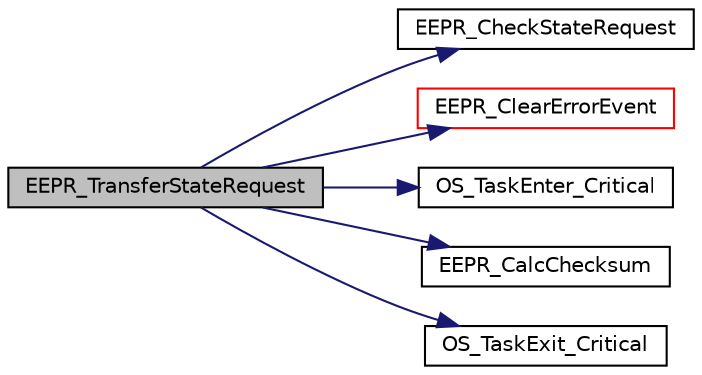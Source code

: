 digraph "EEPR_TransferStateRequest"
{
  edge [fontname="Helvetica",fontsize="10",labelfontname="Helvetica",labelfontsize="10"];
  node [fontname="Helvetica",fontsize="10",shape=record];
  rankdir="LR";
  Node451 [label="EEPR_TransferStateRequest",height=0.2,width=0.4,color="black", fillcolor="grey75", style="filled", fontcolor="black"];
  Node451 -> Node452 [color="midnightblue",fontsize="10",style="solid",fontname="Helvetica"];
  Node452 [label="EEPR_CheckStateRequest",height=0.2,width=0.4,color="black", fillcolor="white", style="filled",URL="$eepr_8c.html#aab7b97a818e044d5be21a00339c77f91",tooltip="checks if the transition from one state to another one is allowed "];
  Node451 -> Node453 [color="midnightblue",fontsize="10",style="solid",fontname="Helvetica"];
  Node453 [label="EEPR_ClearErrorEvent",height=0.2,width=0.4,color="red", fillcolor="white", style="filled",URL="$eepr_8c.html#acc65df9d4443765a13bd9c19173cc402",tooltip="sends error message and clears the error event "];
  Node451 -> Node458 [color="midnightblue",fontsize="10",style="solid",fontname="Helvetica"];
  Node458 [label="OS_TaskEnter_Critical",height=0.2,width=0.4,color="black", fillcolor="white", style="filled",URL="$os_8c.html#a5573d7c2221a3f3b9cfe5c109603b441",tooltip="Enter Critical interface function for use in FreeRTOS-Tasks and FreeRTOS-ISR. "];
  Node451 -> Node459 [color="midnightblue",fontsize="10",style="solid",fontname="Helvetica"];
  Node459 [label="EEPR_CalcChecksum",height=0.2,width=0.4,color="black", fillcolor="white", style="filled",URL="$eepr__cfg_8c.html#ab14595ae571d9012a9650b3e2da964a5"];
  Node451 -> Node460 [color="midnightblue",fontsize="10",style="solid",fontname="Helvetica"];
  Node460 [label="OS_TaskExit_Critical",height=0.2,width=0.4,color="black", fillcolor="white", style="filled",URL="$os_8c.html#a7e5b7892152952d2109c89baa0add1a8",tooltip="Exit Critical interface function for use in FreeRTOS-Tasks and FreeRTOS-ISR. "];
}
